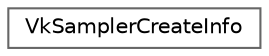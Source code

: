 digraph "类继承关系图"
{
 // LATEX_PDF_SIZE
  bgcolor="transparent";
  edge [fontname=Helvetica,fontsize=10,labelfontname=Helvetica,labelfontsize=10];
  node [fontname=Helvetica,fontsize=10,shape=box,height=0.2,width=0.4];
  rankdir="LR";
  Node0 [id="Node000000",label="VkSamplerCreateInfo",height=0.2,width=0.4,color="grey40", fillcolor="white", style="filled",URL="$struct_vk_sampler_create_info.html",tooltip=" "];
}
